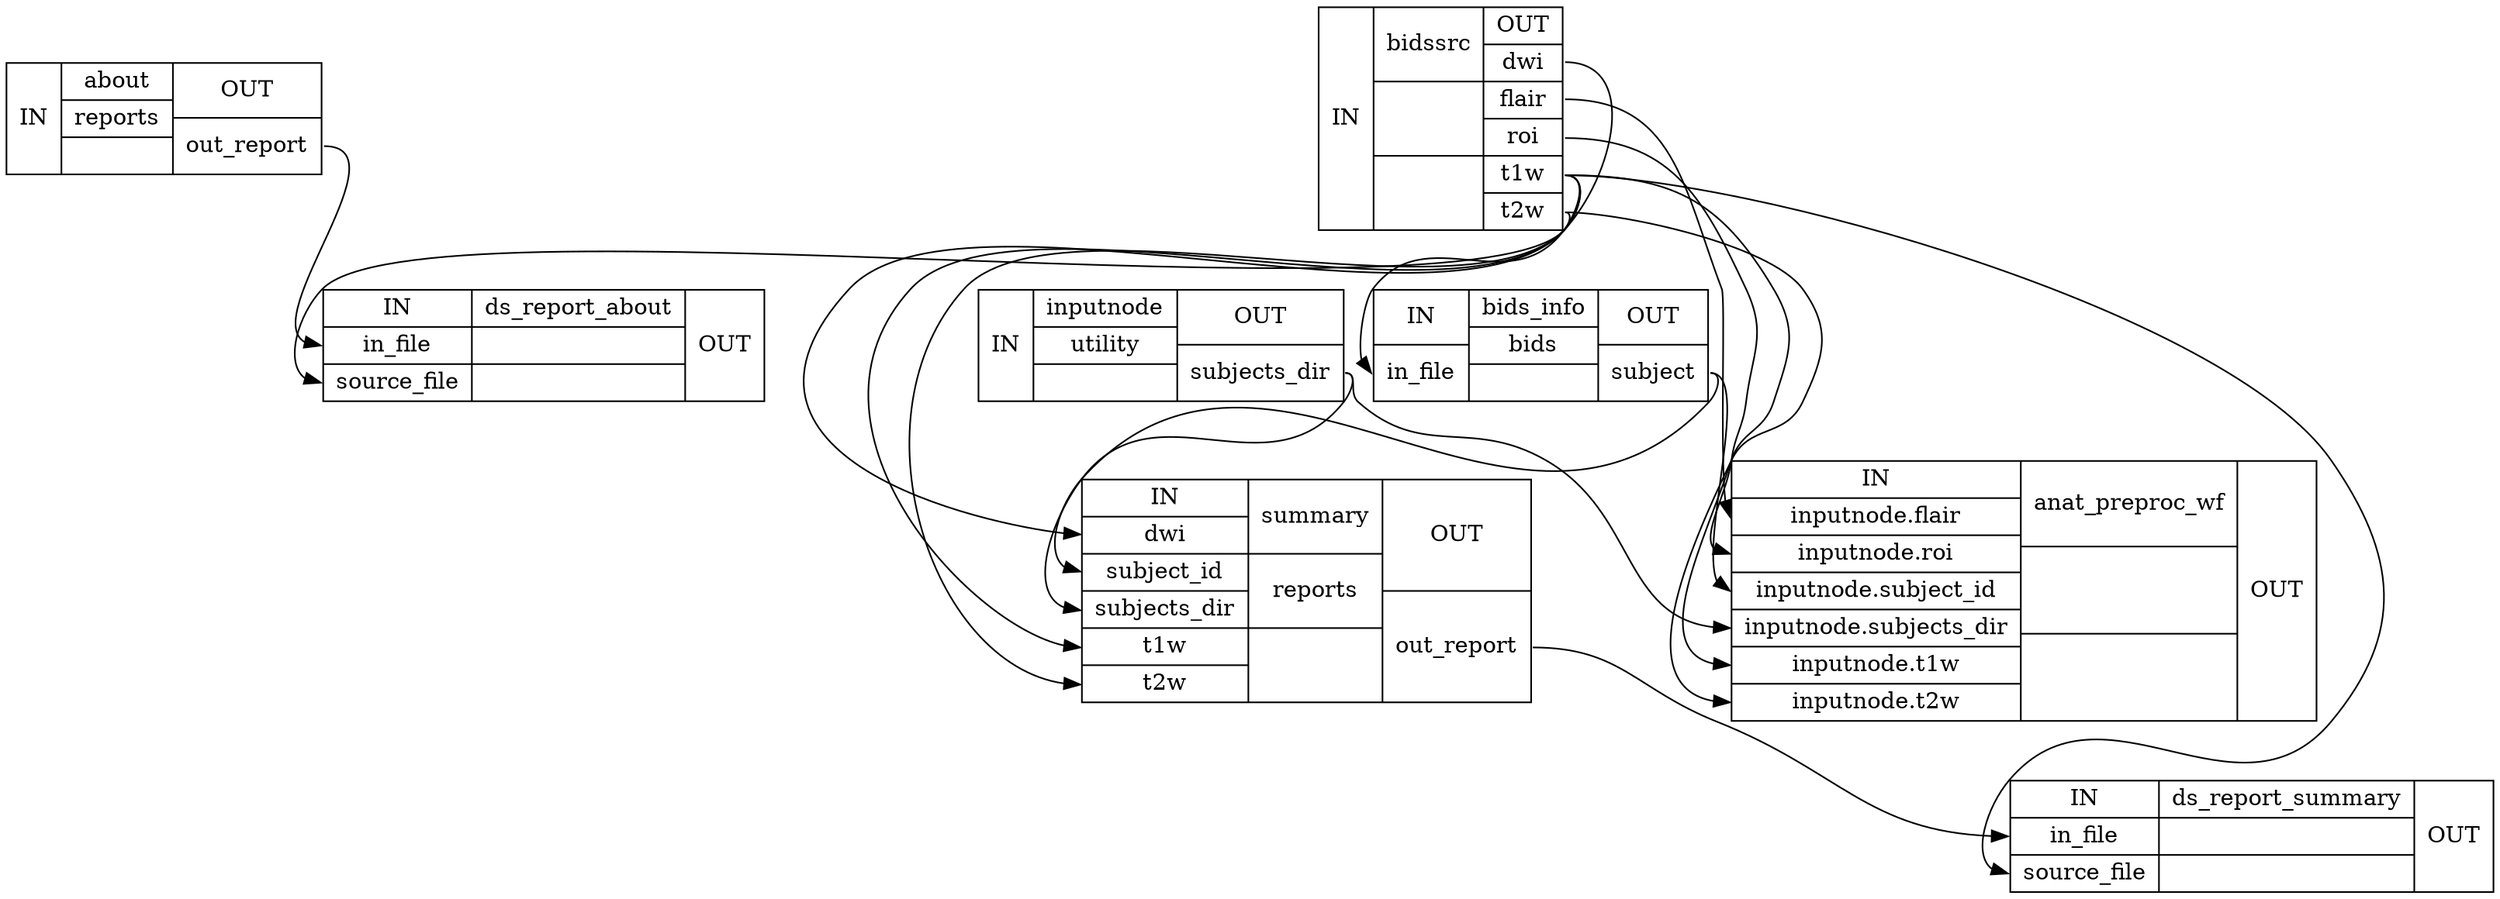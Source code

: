 digraph structs {
node [shape=record];
single_subject_wfabout [label="{IN}|{ about | reports |  }|{OUT|<outoutreport> out_report}"];
single_subject_wfbidssrc [label="{IN}|{ bidssrc |  |  }|{OUT|<outdwi> dwi|<outflair> flair|<outroi> roi|<outt1w> t1w|<outt2w> t2w}"];
single_subject_wfds_report_about [label="{IN|<ininfile> in_file|<insourcefile> source_file}|{ ds_report_about |  |  }|{OUT}"];
single_subject_wfbids_info [label="{IN|<ininfile> in_file}|{ bids_info | bids |  }|{OUT|<outsubject> subject}"];
single_subject_wfinputnode [label="{IN}|{ inputnode | utility |  }|{OUT|<outsubjectsdir> subjects_dir}"];
single_subject_wfsummary [label="{IN|<indwi> dwi|<insubjectid> subject_id|<insubjectsdir> subjects_dir|<int1w> t1w|<int2w> t2w}|{ summary | reports |  }|{OUT|<outoutreport> out_report}"];
single_subject_wfds_report_summary [label="{IN|<ininfile> in_file|<insourcefile> source_file}|{ ds_report_summary |  |  }|{OUT}"];
single_subject_wfanat_preproc_wf [label="{IN|<ininputnodeflair> inputnode.flair|<ininputnoderoi> inputnode.roi|<ininputnodesubjectid> inputnode.subject_id|<ininputnodesubjectsdir> inputnode.subjects_dir|<ininputnodet1w> inputnode.t1w|<ininputnodet2w> inputnode.t2w}|{ anat_preproc_wf |  |  }|{OUT}"];
single_subject_wfabout:outoutreport:e -> single_subject_wfds_report_about:ininfile:w;
single_subject_wfbids_info:outsubject:e -> single_subject_wfanat_preproc_wf:ininputnodesubjectid:w;
single_subject_wfbids_info:outsubject:e -> single_subject_wfsummary:insubjectid:w;
single_subject_wfbidssrc:outdwi:e -> single_subject_wfsummary:indwi:w;
single_subject_wfbidssrc:outflair:e -> single_subject_wfanat_preproc_wf:ininputnodeflair:w;
single_subject_wfbidssrc:outroi:e -> single_subject_wfanat_preproc_wf:ininputnoderoi:w;
single_subject_wfbidssrc:outt1w:e -> single_subject_wfanat_preproc_wf:ininputnodet1w:w;
single_subject_wfbidssrc:outt1w:e -> single_subject_wfbids_info:ininfile:w;
single_subject_wfbidssrc:outt1w:e -> single_subject_wfds_report_about:insourcefile:w;
single_subject_wfbidssrc:outt1w:e -> single_subject_wfds_report_summary:insourcefile:w;
single_subject_wfbidssrc:outt1w:e -> single_subject_wfsummary:int1w:w;
single_subject_wfbidssrc:outt2w:e -> single_subject_wfanat_preproc_wf:ininputnodet2w:w;
single_subject_wfbidssrc:outt2w:e -> single_subject_wfsummary:int2w:w;
single_subject_wfinputnode:outsubjectsdir:e -> single_subject_wfanat_preproc_wf:ininputnodesubjectsdir:w;
single_subject_wfinputnode:outsubjectsdir:e -> single_subject_wfsummary:insubjectsdir:w;
single_subject_wfsummary:outoutreport:e -> single_subject_wfds_report_summary:ininfile:w;
}